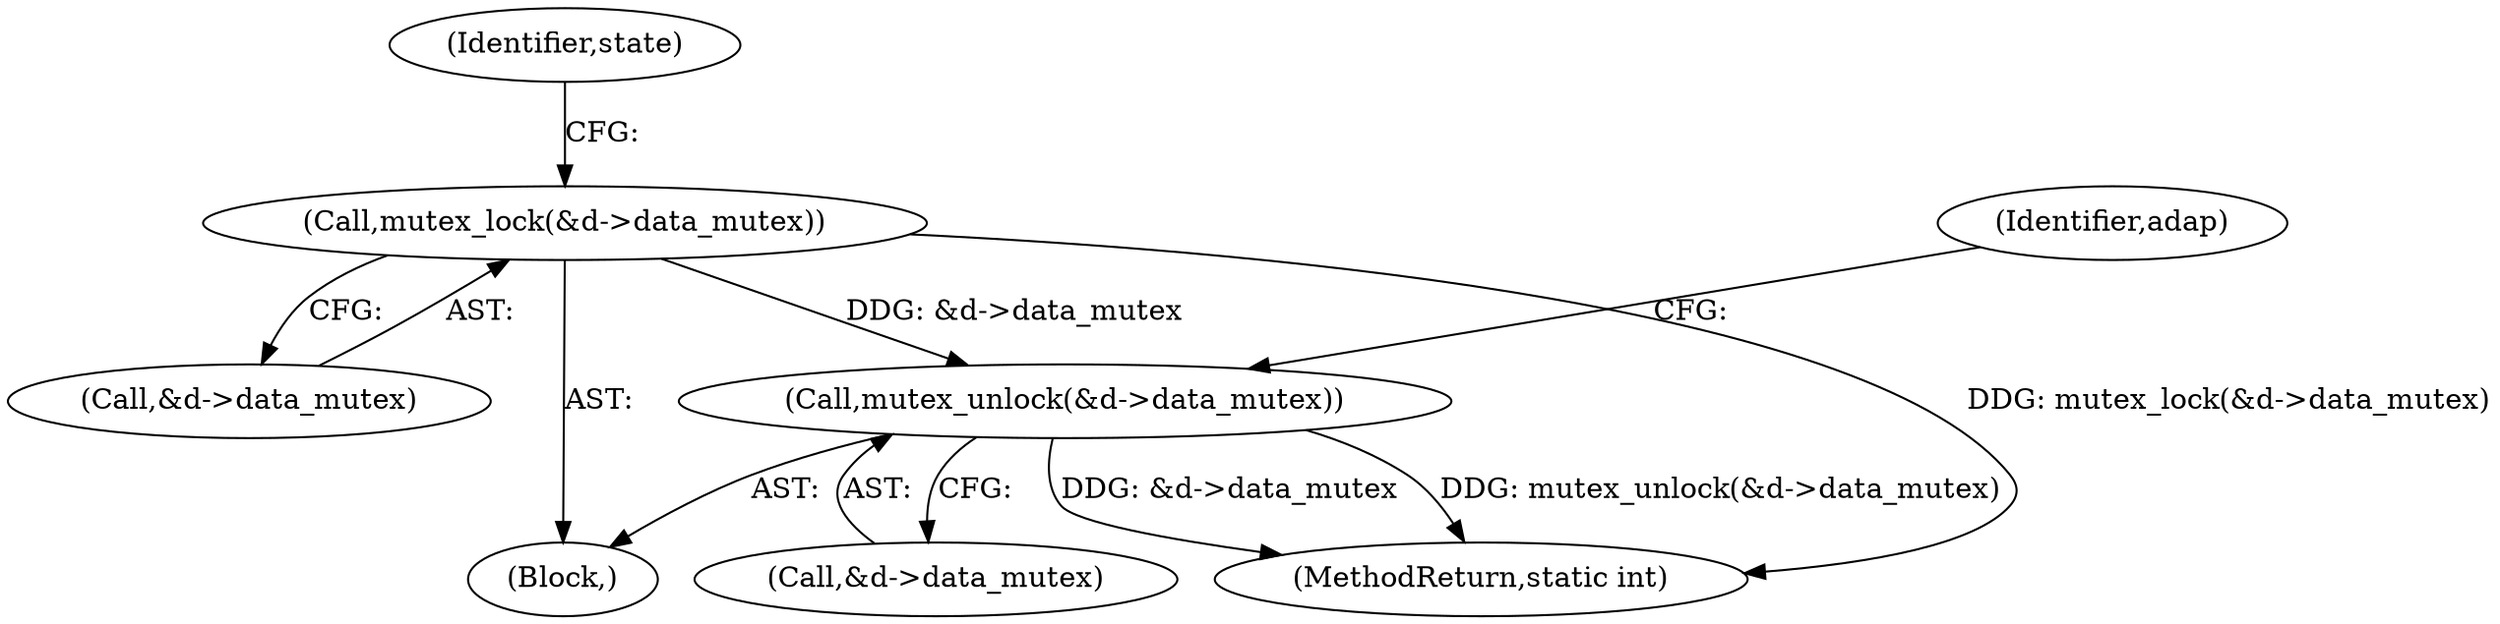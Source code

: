 digraph "0_linux_606142af57dad981b78707234cfbd15f9f7b7125_0@API" {
"1000293" [label="(Call,mutex_unlock(&d->data_mutex))"];
"1000115" [label="(Call,mutex_lock(&d->data_mutex))"];
"1000116" [label="(Call,&d->data_mutex)"];
"1000115" [label="(Call,mutex_lock(&d->data_mutex))"];
"1000294" [label="(Call,&d->data_mutex)"];
"1000293" [label="(Call,mutex_unlock(&d->data_mutex))"];
"1000102" [label="(Block,)"];
"1000302" [label="(Identifier,adap)"];
"1000123" [label="(Identifier,state)"];
"1000353" [label="(MethodReturn,static int)"];
"1000293" -> "1000102"  [label="AST: "];
"1000293" -> "1000294"  [label="CFG: "];
"1000294" -> "1000293"  [label="AST: "];
"1000302" -> "1000293"  [label="CFG: "];
"1000293" -> "1000353"  [label="DDG: mutex_unlock(&d->data_mutex)"];
"1000293" -> "1000353"  [label="DDG: &d->data_mutex"];
"1000115" -> "1000293"  [label="DDG: &d->data_mutex"];
"1000115" -> "1000102"  [label="AST: "];
"1000115" -> "1000116"  [label="CFG: "];
"1000116" -> "1000115"  [label="AST: "];
"1000123" -> "1000115"  [label="CFG: "];
"1000115" -> "1000353"  [label="DDG: mutex_lock(&d->data_mutex)"];
}
